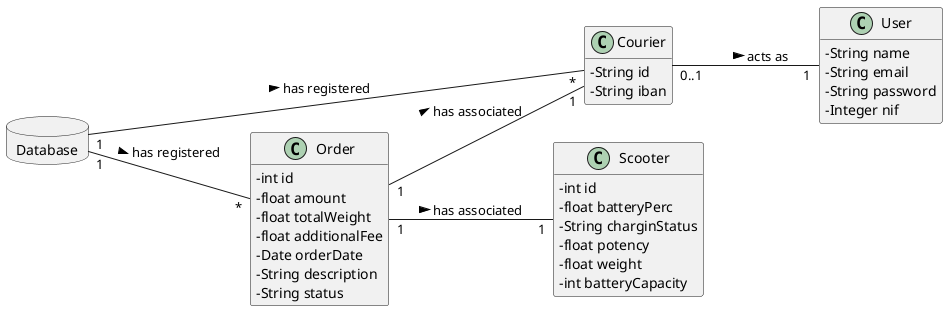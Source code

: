 @startuml
skinparam classAttributeIconSize 0
hide methods
left to right direction

database Database {
}

class User{
-   String name
-   String email
-   String password
-   Integer nif
}
class Courier {
      -String id
      -String iban
}
class Scooter{
  -int id
  -float batteryPerc
  -String charginStatus
  -float potency
  -float weight
  -int batteryCapacity
}

class Order{
-   int id
-   float amount
-   float totalWeight
-   float additionalFee
-   Date orderDate
-   String description
-   String status
}

Database "1" -- "*" Courier : has registered >
Database "1" -- "*" Order : has registered >
Courier "0..1" -- "1" User: acts as >
Order "1" -- "1" Scooter : has associated >
Order "1" -- "1" Courier : has associated >
@enduml